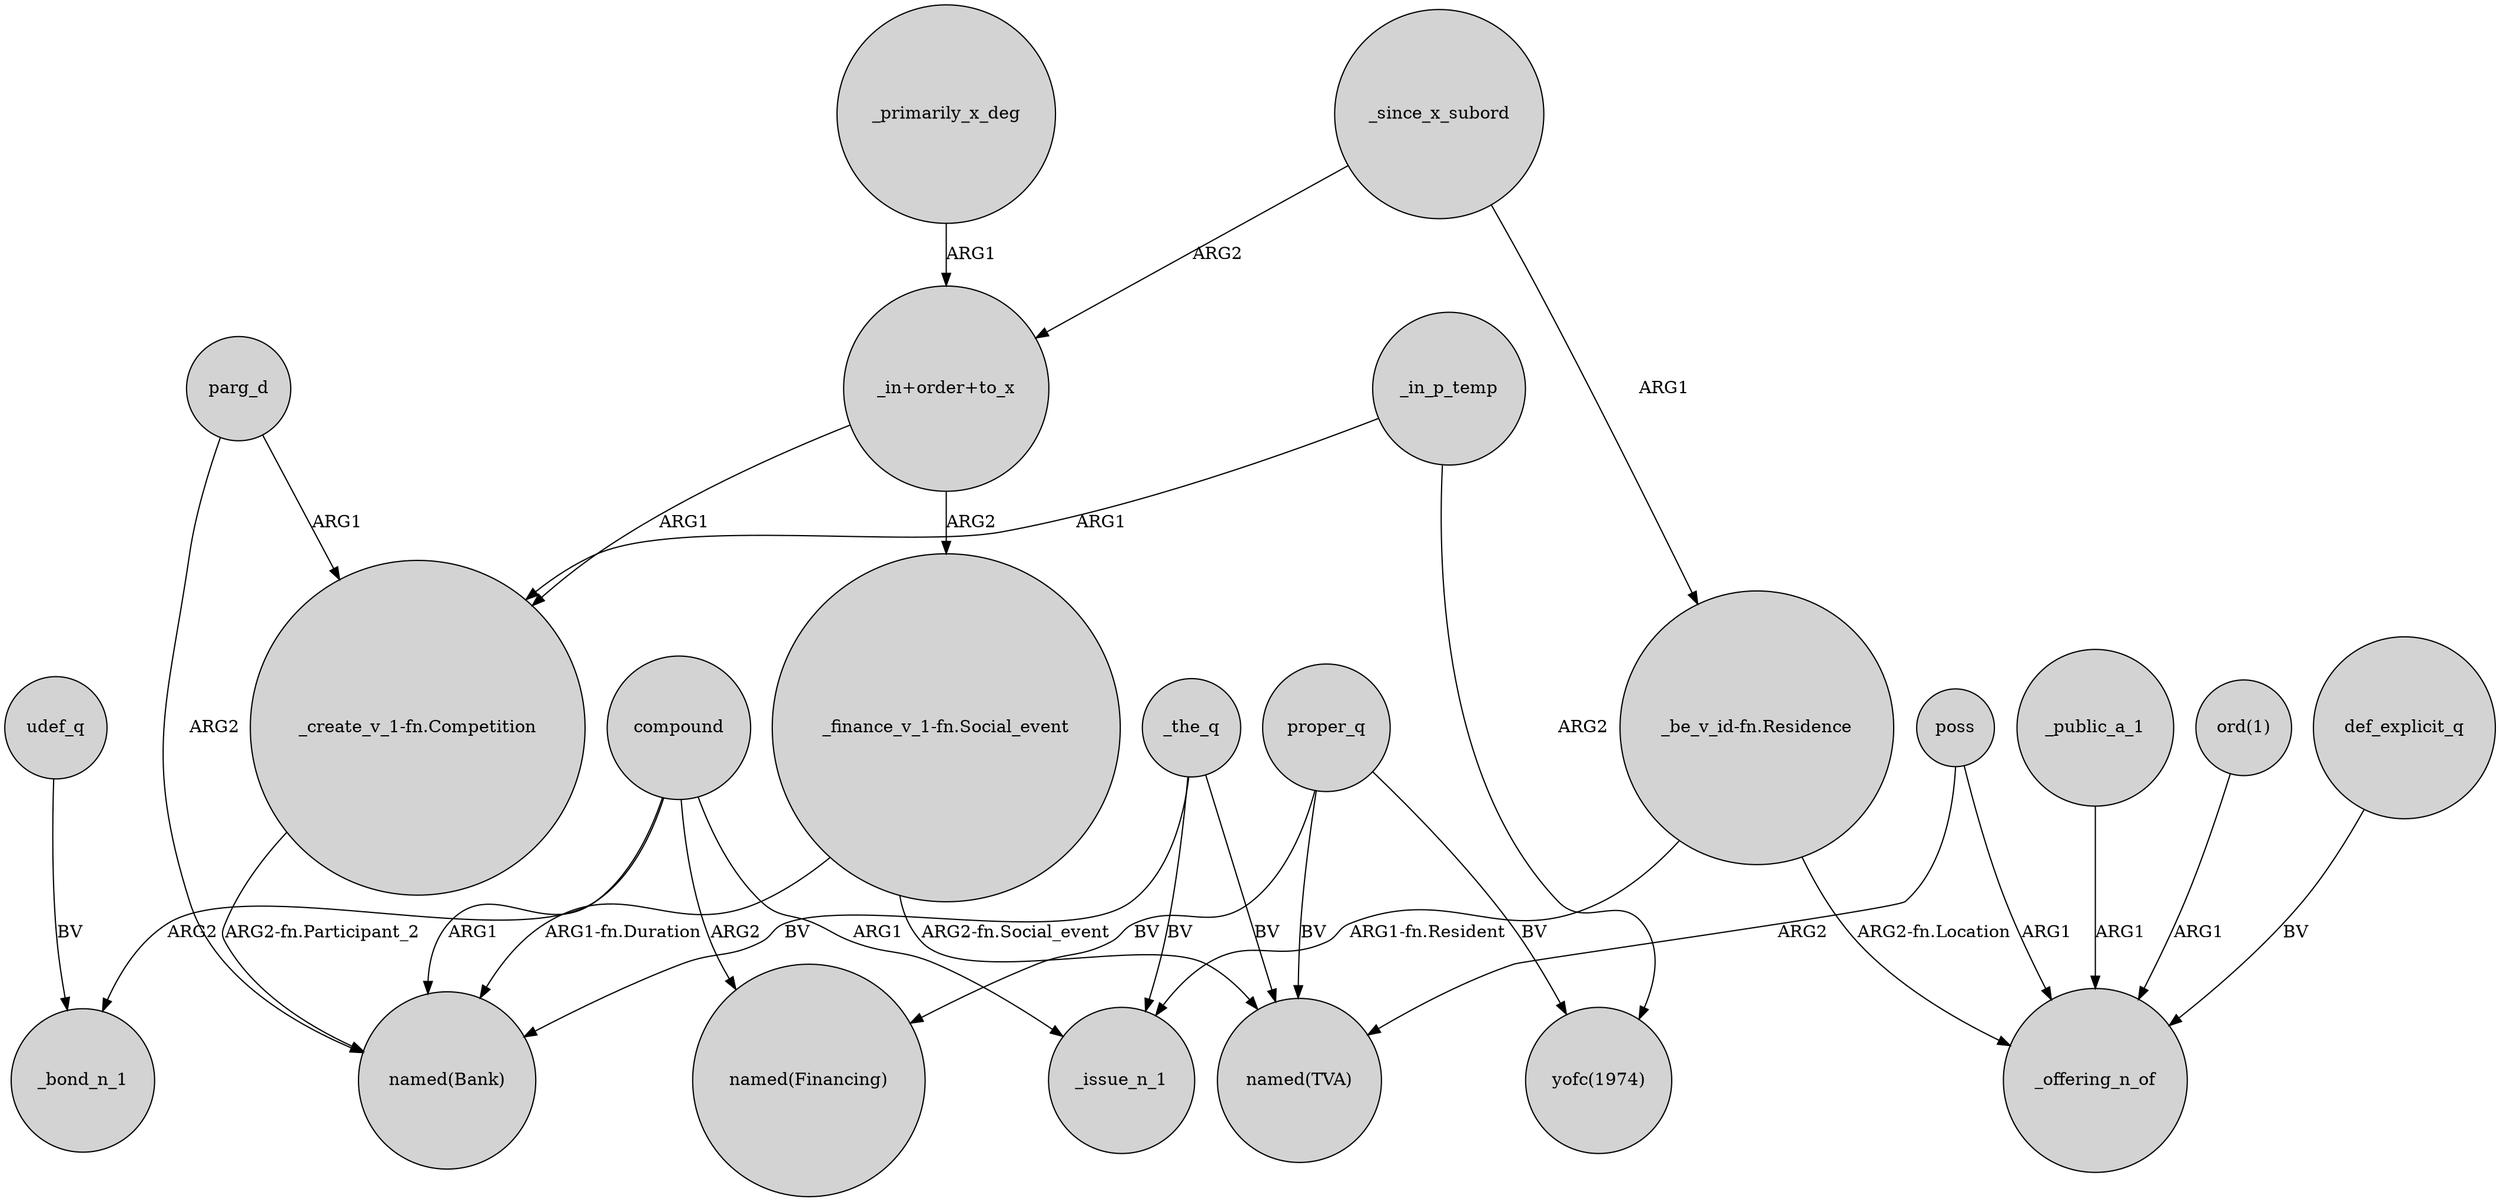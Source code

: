 digraph {
	node [shape=circle style=filled]
	"_in+order+to_x" -> "_create_v_1-fn.Competition" [label=ARG1]
	udef_q -> _bond_n_1 [label=BV]
	_since_x_subord -> "_in+order+to_x" [label=ARG2]
	_the_q -> "named(TVA)" [label=BV]
	"ord(1)" -> _offering_n_of [label=ARG1]
	"_finance_v_1-fn.Social_event" -> "named(Bank)" [label="ARG1-fn.Duration"]
	_primarily_x_deg -> "_in+order+to_x" [label=ARG1]
	compound -> "named(Bank)" [label=ARG1]
	proper_q -> "named(Financing)" [label=BV]
	compound -> _bond_n_1 [label=ARG2]
	"_in+order+to_x" -> "_finance_v_1-fn.Social_event" [label=ARG2]
	proper_q -> "yofc(1974)" [label=BV]
	"_create_v_1-fn.Competition" -> "named(Bank)" [label="ARG2-fn.Participant_2"]
	proper_q -> "named(TVA)" [label=BV]
	_the_q -> "named(Bank)" [label=BV]
	compound -> "named(Financing)" [label=ARG2]
	def_explicit_q -> _offering_n_of [label=BV]
	"_be_v_id-fn.Residence" -> _issue_n_1 [label="ARG1-fn.Resident"]
	"_be_v_id-fn.Residence" -> _offering_n_of [label="ARG2-fn.Location"]
	parg_d -> "_create_v_1-fn.Competition" [label=ARG1]
	poss -> "named(TVA)" [label=ARG2]
	_in_p_temp -> "_create_v_1-fn.Competition" [label=ARG1]
	_public_a_1 -> _offering_n_of [label=ARG1]
	poss -> _offering_n_of [label=ARG1]
	compound -> _issue_n_1 [label=ARG1]
	_in_p_temp -> "yofc(1974)" [label=ARG2]
	_since_x_subord -> "_be_v_id-fn.Residence" [label=ARG1]
	parg_d -> "named(Bank)" [label=ARG2]
	"_finance_v_1-fn.Social_event" -> "named(TVA)" [label="ARG2-fn.Social_event"]
	_the_q -> _issue_n_1 [label=BV]
}
